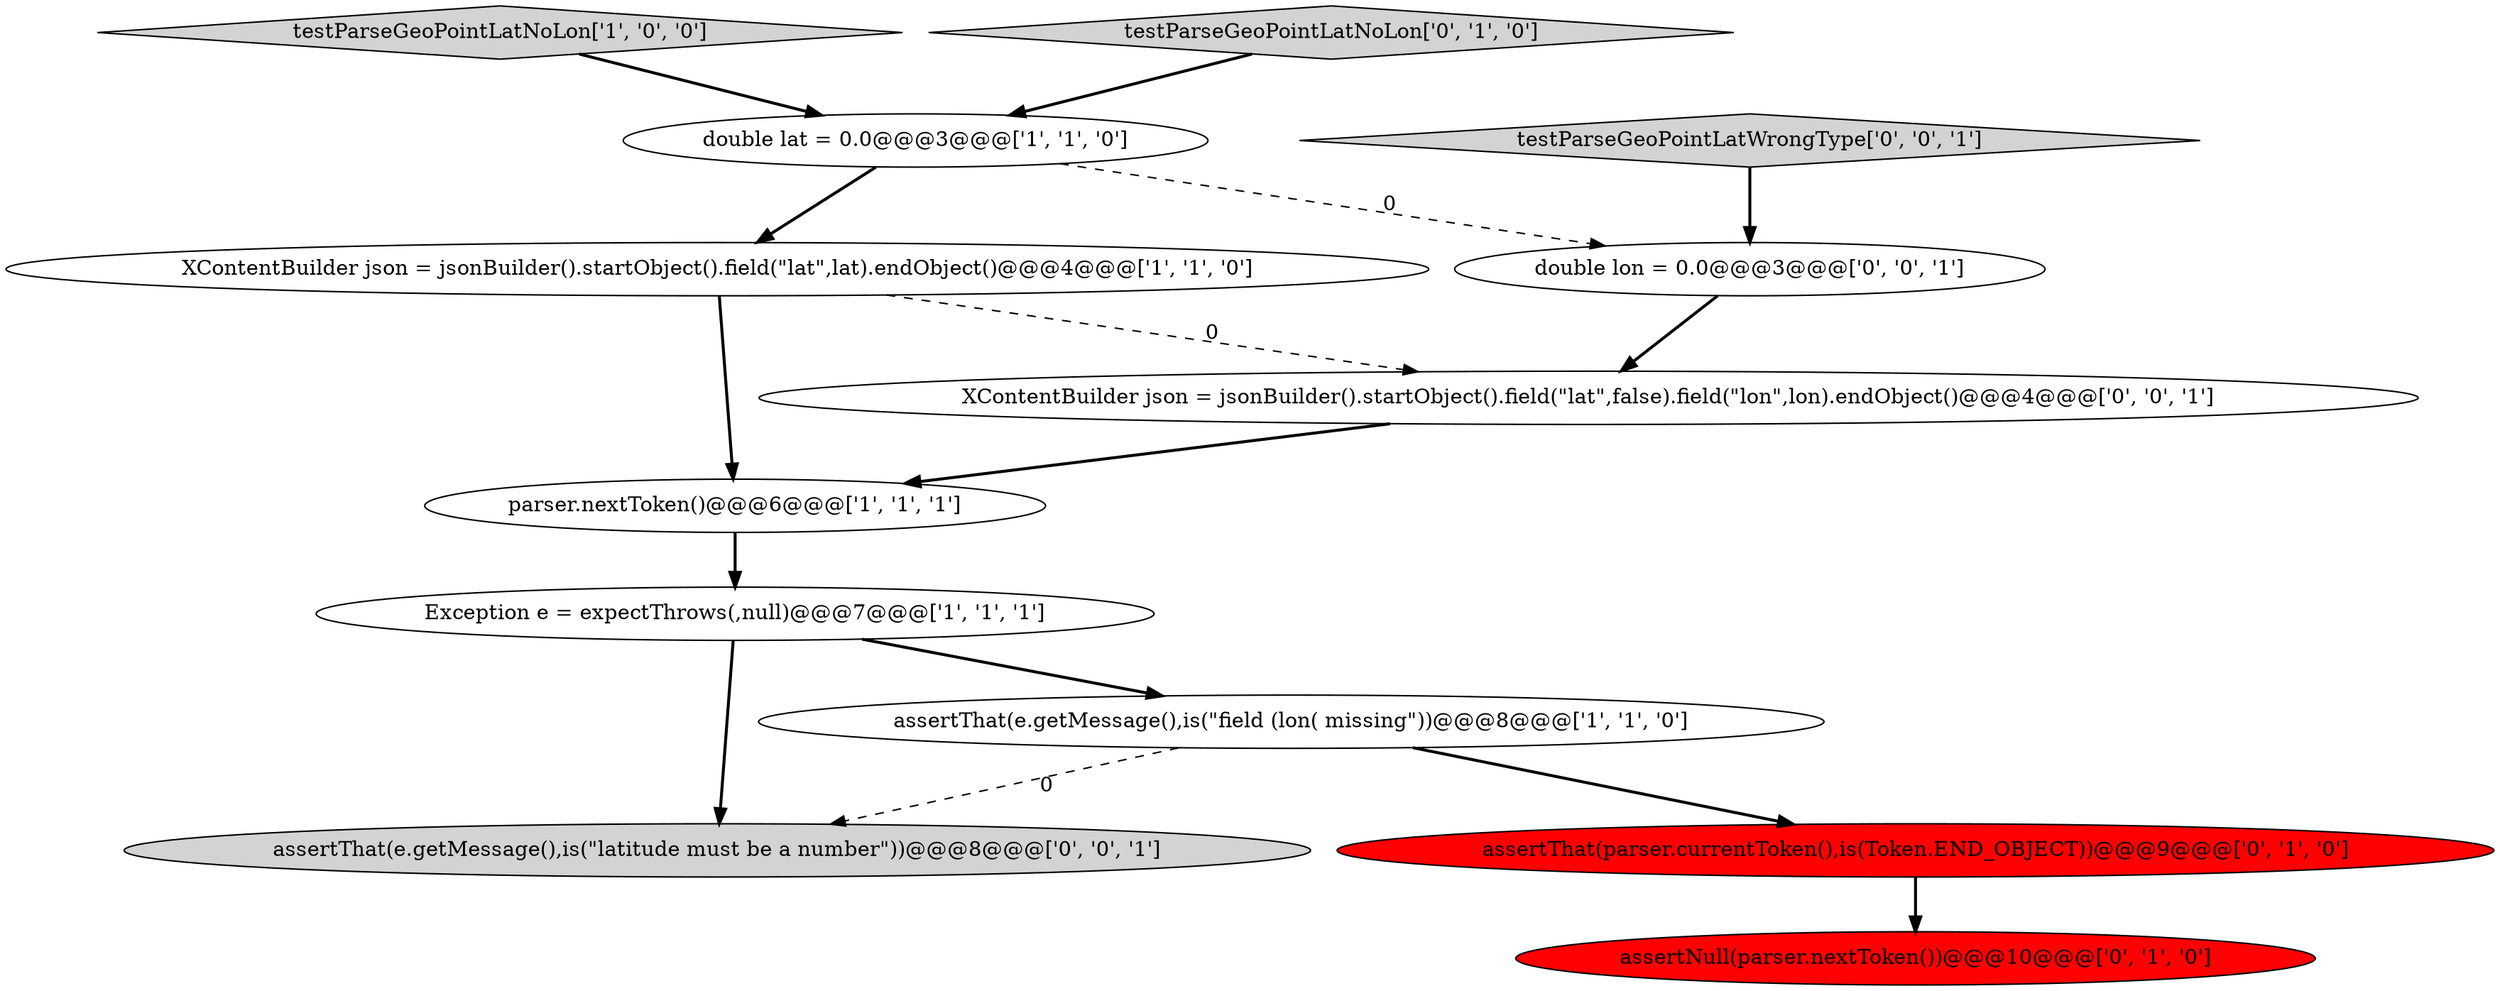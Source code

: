 digraph {
4 [style = filled, label = "XContentBuilder json = jsonBuilder().startObject().field(\"lat\",lat).endObject()@@@4@@@['1', '1', '0']", fillcolor = white, shape = ellipse image = "AAA0AAABBB1BBB"];
5 [style = filled, label = "parser.nextToken()@@@6@@@['1', '1', '1']", fillcolor = white, shape = ellipse image = "AAA0AAABBB1BBB"];
9 [style = filled, label = "double lon = 0.0@@@3@@@['0', '0', '1']", fillcolor = white, shape = ellipse image = "AAA0AAABBB3BBB"];
12 [style = filled, label = "assertThat(e.getMessage(),is(\"latitude must be a number\"))@@@8@@@['0', '0', '1']", fillcolor = lightgray, shape = ellipse image = "AAA0AAABBB3BBB"];
3 [style = filled, label = "testParseGeoPointLatNoLon['1', '0', '0']", fillcolor = lightgray, shape = diamond image = "AAA0AAABBB1BBB"];
2 [style = filled, label = "assertThat(e.getMessage(),is(\"field (lon( missing\"))@@@8@@@['1', '1', '0']", fillcolor = white, shape = ellipse image = "AAA0AAABBB1BBB"];
1 [style = filled, label = "Exception e = expectThrows(,null)@@@7@@@['1', '1', '1']", fillcolor = white, shape = ellipse image = "AAA0AAABBB1BBB"];
0 [style = filled, label = "double lat = 0.0@@@3@@@['1', '1', '0']", fillcolor = white, shape = ellipse image = "AAA0AAABBB1BBB"];
7 [style = filled, label = "testParseGeoPointLatNoLon['0', '1', '0']", fillcolor = lightgray, shape = diamond image = "AAA0AAABBB2BBB"];
10 [style = filled, label = "testParseGeoPointLatWrongType['0', '0', '1']", fillcolor = lightgray, shape = diamond image = "AAA0AAABBB3BBB"];
6 [style = filled, label = "assertNull(parser.nextToken())@@@10@@@['0', '1', '0']", fillcolor = red, shape = ellipse image = "AAA1AAABBB2BBB"];
11 [style = filled, label = "XContentBuilder json = jsonBuilder().startObject().field(\"lat\",false).field(\"lon\",lon).endObject()@@@4@@@['0', '0', '1']", fillcolor = white, shape = ellipse image = "AAA0AAABBB3BBB"];
8 [style = filled, label = "assertThat(parser.currentToken(),is(Token.END_OBJECT))@@@9@@@['0', '1', '0']", fillcolor = red, shape = ellipse image = "AAA1AAABBB2BBB"];
5->1 [style = bold, label=""];
11->5 [style = bold, label=""];
2->12 [style = dashed, label="0"];
1->2 [style = bold, label=""];
8->6 [style = bold, label=""];
7->0 [style = bold, label=""];
10->9 [style = bold, label=""];
0->9 [style = dashed, label="0"];
4->11 [style = dashed, label="0"];
9->11 [style = bold, label=""];
0->4 [style = bold, label=""];
4->5 [style = bold, label=""];
3->0 [style = bold, label=""];
2->8 [style = bold, label=""];
1->12 [style = bold, label=""];
}
